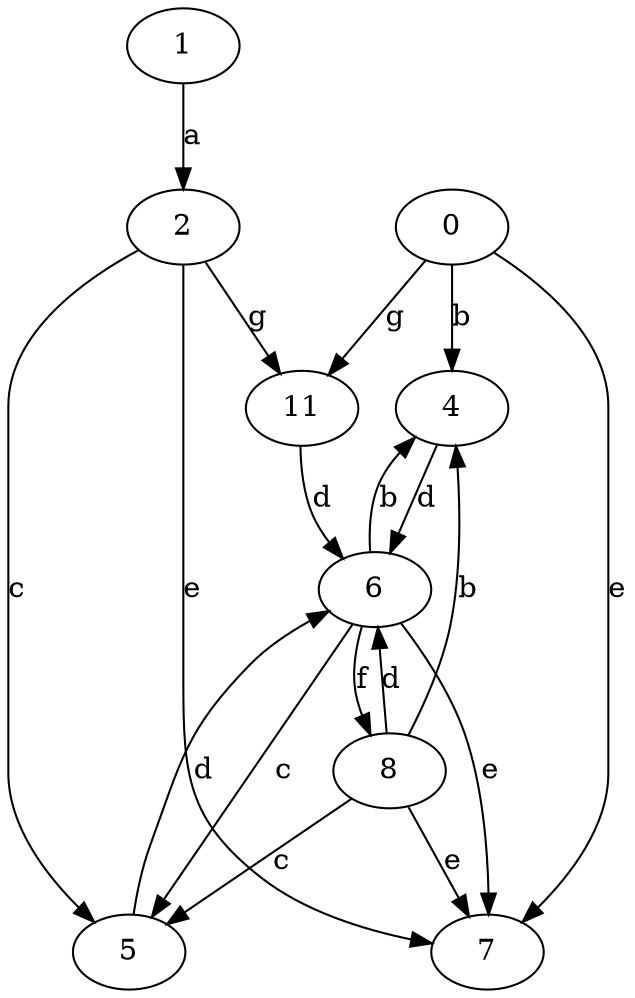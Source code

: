 strict digraph  {
0;
1;
2;
4;
5;
6;
7;
8;
11;
0 -> 4  [label=b];
0 -> 7  [label=e];
0 -> 11  [label=g];
1 -> 2  [label=a];
2 -> 5  [label=c];
2 -> 7  [label=e];
2 -> 11  [label=g];
4 -> 6  [label=d];
5 -> 6  [label=d];
6 -> 4  [label=b];
6 -> 5  [label=c];
6 -> 7  [label=e];
6 -> 8  [label=f];
8 -> 4  [label=b];
8 -> 5  [label=c];
8 -> 6  [label=d];
8 -> 7  [label=e];
11 -> 6  [label=d];
}
